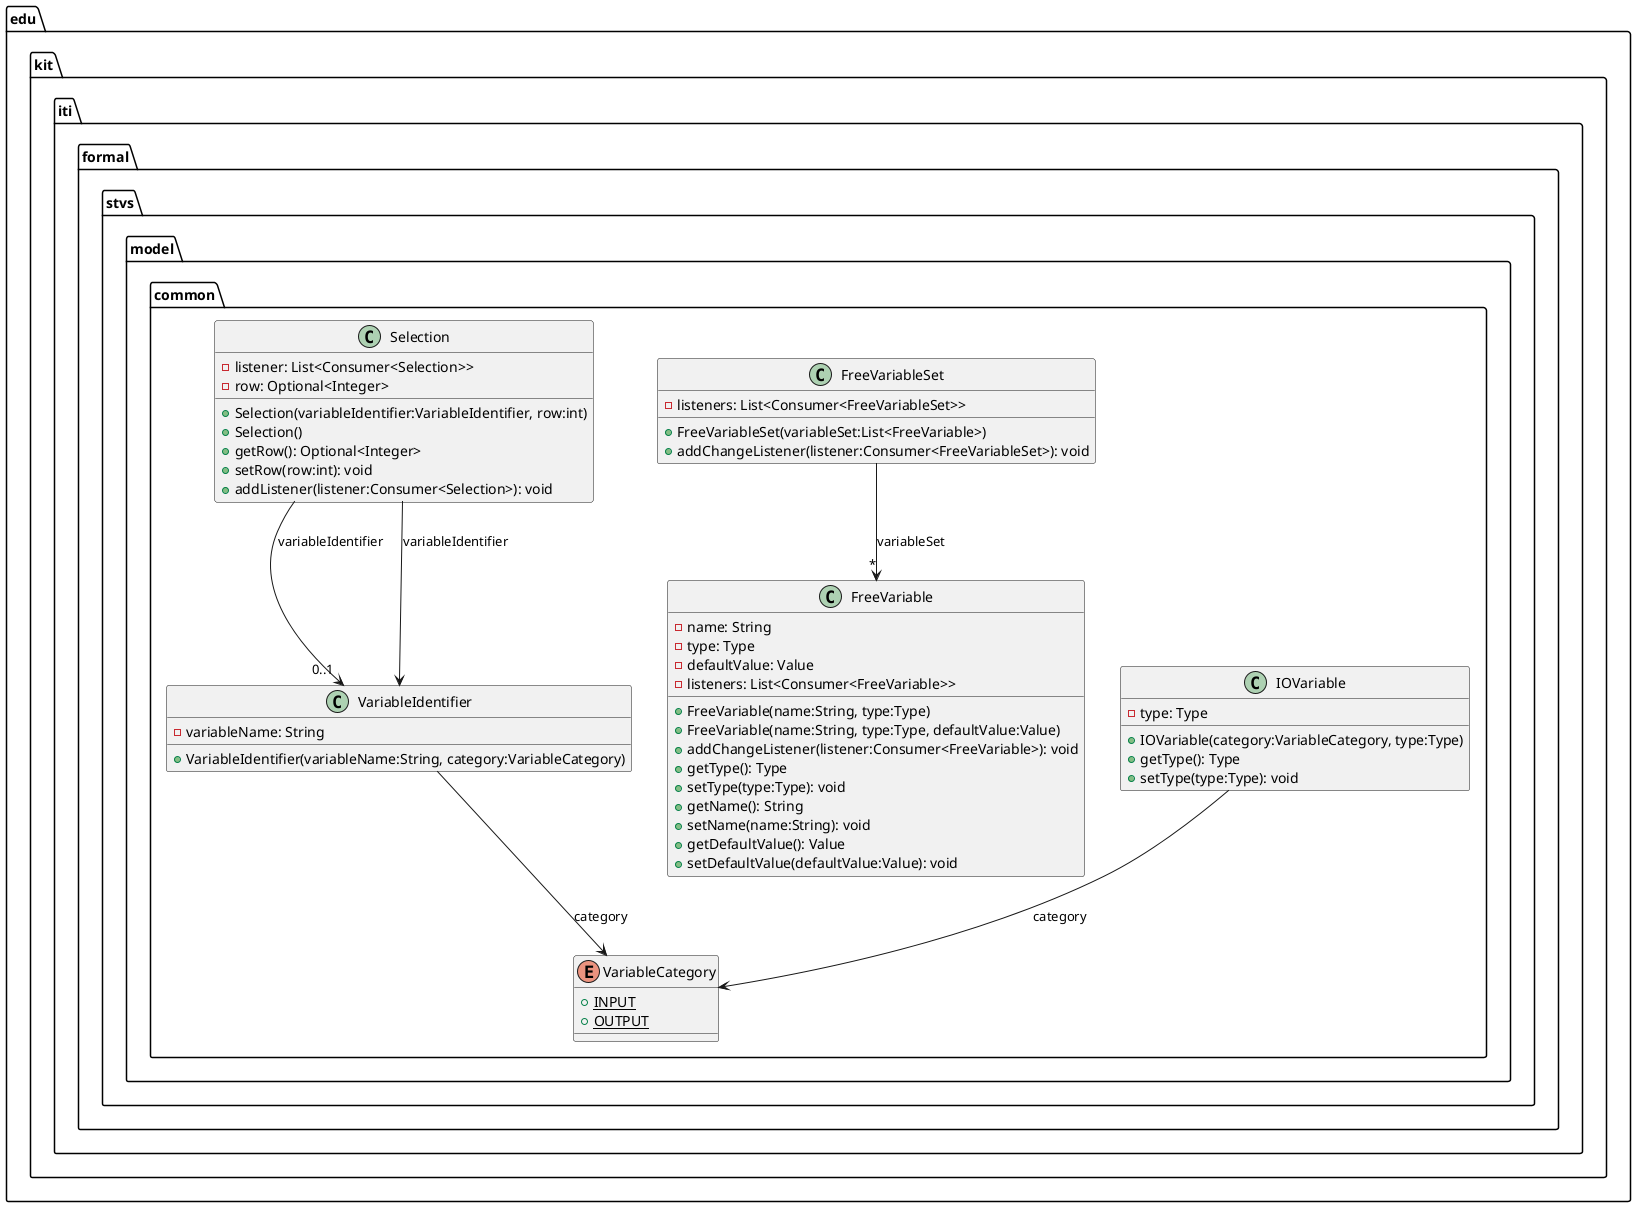 @startuml

    namespace edu.kit.iti.formal.stvs.model.common {

        class FreeVariable {
            -name: String
            -type: Type
            -defaultValue: Value
            -listeners: List<Consumer<FreeVariable>>
            +FreeVariable(name:String, type:Type)
            +FreeVariable(name:String, type:Type, defaultValue:Value)
            +addChangeListener(listener:Consumer<FreeVariable>): void
            +getType(): Type
            +setType(type:Type): void
            +getName(): String
            +setName(name:String): void
            +getDefaultValue(): Value
            +setDefaultValue(defaultValue:Value): void
        }

        class IOVariable {
            -type: Type
            +IOVariable(category:VariableCategory, type:Type)
            +getType(): Type
            +setType(type:Type): void
        }

        class FreeVariableSet {
            -listeners: List<Consumer<FreeVariableSet>>
            +FreeVariableSet(variableSet:List<FreeVariable>)
            +addChangeListener(listener:Consumer<FreeVariableSet>): void
        }

        enum VariableCategory {
            {static} +INPUT
            {static} +OUTPUT
        }

        class VariableIdentifier {
            -variableName: String
            +VariableIdentifier(variableName:String, category:VariableCategory)
        }

        class Selection {
            -listener: List<Consumer<Selection>>
            -row: Optional<Integer>
            +Selection(variableIdentifier:VariableIdentifier, row:int)
            +Selection()
            +getRow(): Optional<Integer>
            +setRow(row:int): void
            +addListener(listener:Consumer<Selection>): void
        }

        IOVariable --> VariableCategory: category

        FreeVariableSet --> "*" FreeVariable: variableSet

        VariableIdentifier --> VariableCategory: category

        Selection --> "0..1" VariableIdentifier: variableIdentifier

        Selection --> VariableIdentifier: variableIdentifier

    }

@enduml
